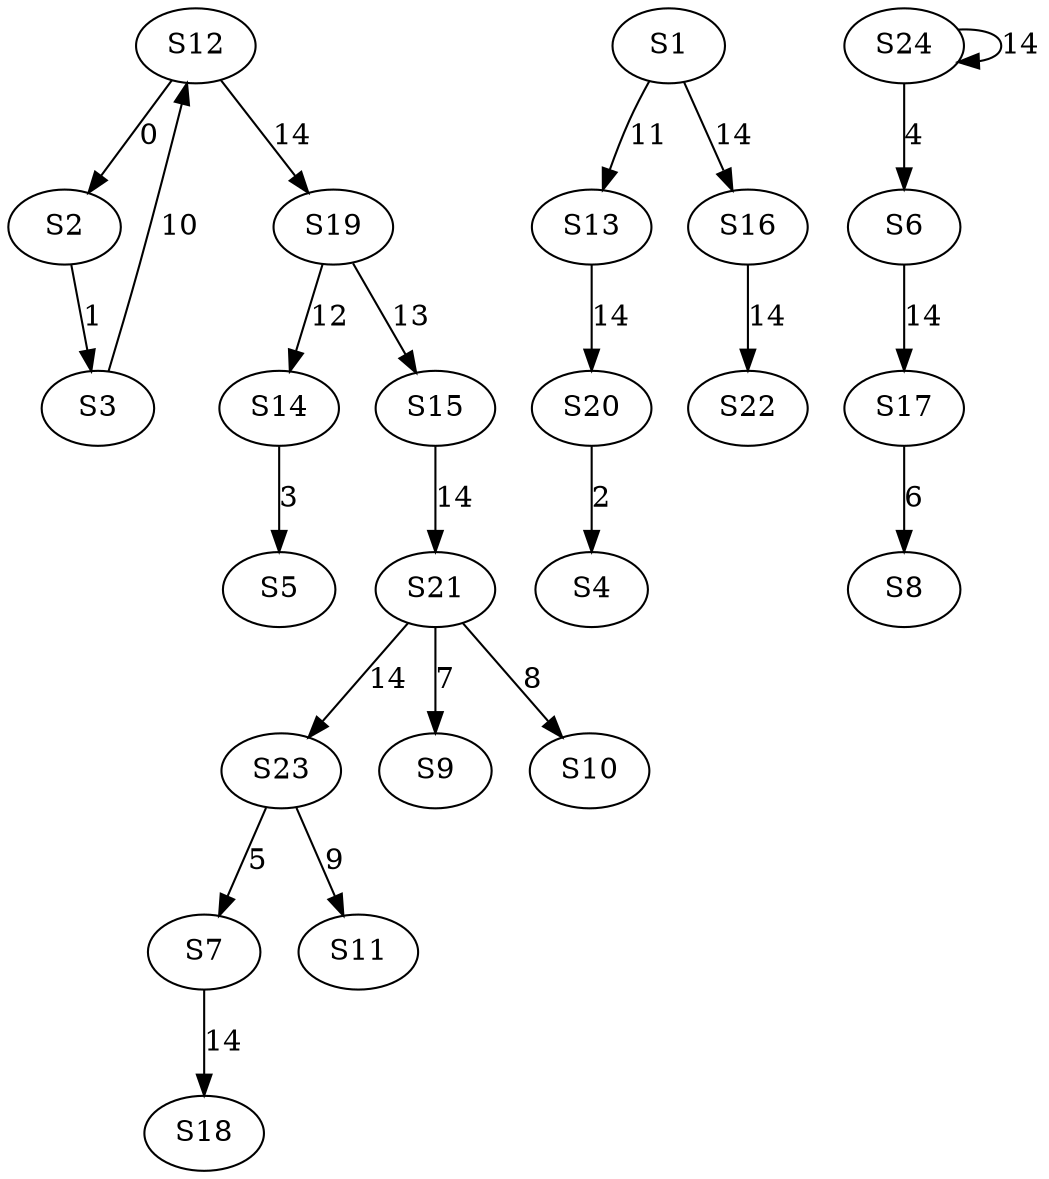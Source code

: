 strict digraph {
	S12 -> S2 [ label = 0 ];
	S2 -> S3 [ label = 1 ];
	S20 -> S4 [ label = 2 ];
	S14 -> S5 [ label = 3 ];
	S24 -> S6 [ label = 4 ];
	S23 -> S7 [ label = 5 ];
	S17 -> S8 [ label = 6 ];
	S21 -> S9 [ label = 7 ];
	S21 -> S10 [ label = 8 ];
	S23 -> S11 [ label = 9 ];
	S3 -> S12 [ label = 10 ];
	S1 -> S13 [ label = 11 ];
	S19 -> S14 [ label = 12 ];
	S19 -> S15 [ label = 13 ];
	S1 -> S16 [ label = 14 ];
	S6 -> S17 [ label = 14 ];
	S7 -> S18 [ label = 14 ];
	S12 -> S19 [ label = 14 ];
	S13 -> S20 [ label = 14 ];
	S15 -> S21 [ label = 14 ];
	S16 -> S22 [ label = 14 ];
	S21 -> S23 [ label = 14 ];
	S24 -> S24 [ label = 14 ];
}
